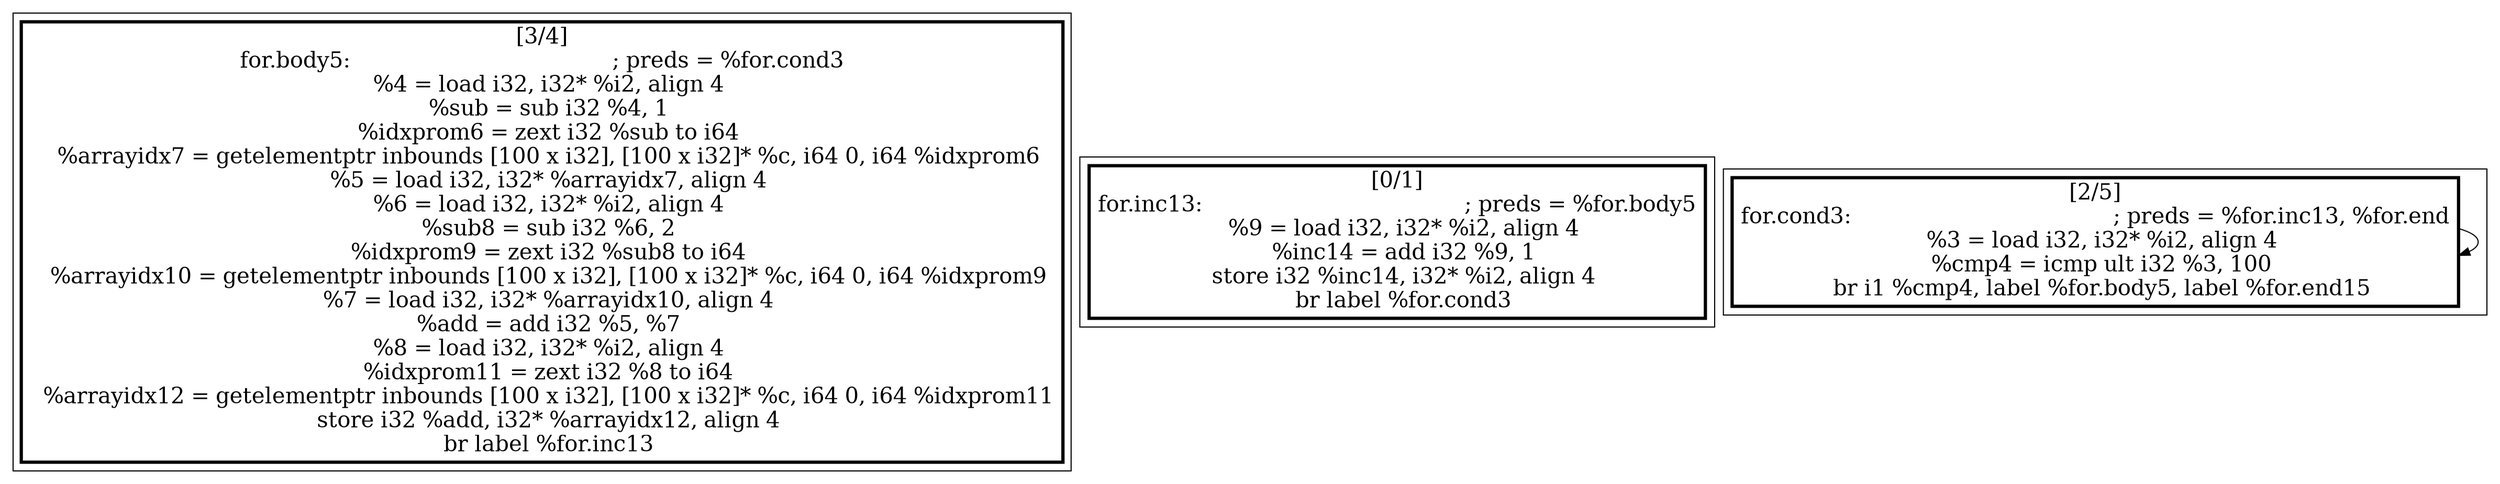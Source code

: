 
digraph G {





subgraph cluster2 {


node71 [penwidth=3.0,fontsize=20,shape=rectangle,label="[3/4]
for.body5:                                        ; preds = %for.cond3
  %4 = load i32, i32* %i2, align 4
  %sub = sub i32 %4, 1
  %idxprom6 = zext i32 %sub to i64
  %arrayidx7 = getelementptr inbounds [100 x i32], [100 x i32]* %c, i64 0, i64 %idxprom6
  %5 = load i32, i32* %arrayidx7, align 4
  %6 = load i32, i32* %i2, align 4
  %sub8 = sub i32 %6, 2
  %idxprom9 = zext i32 %sub8 to i64
  %arrayidx10 = getelementptr inbounds [100 x i32], [100 x i32]* %c, i64 0, i64 %idxprom9
  %7 = load i32, i32* %arrayidx10, align 4
  %add = add i32 %5, %7
  %8 = load i32, i32* %i2, align 4
  %idxprom11 = zext i32 %8 to i64
  %arrayidx12 = getelementptr inbounds [100 x i32], [100 x i32]* %c, i64 0, i64 %idxprom11
  store i32 %add, i32* %arrayidx12, align 4
  br label %for.inc13
" ]



}

subgraph cluster0 {


node69 [penwidth=3.0,fontsize=20,shape=rectangle,label="[0/1]
for.inc13:                                        ; preds = %for.body5
  %9 = load i32, i32* %i2, align 4
  %inc14 = add i32 %9, 1
  store i32 %inc14, i32* %i2, align 4
  br label %for.cond3
" ]



}

subgraph cluster1 {


node70 [penwidth=3.0,fontsize=20,shape=rectangle,label="[2/5]
for.cond3:                                        ; preds = %for.inc13, %for.end
  %3 = load i32, i32* %i2, align 4
  %cmp4 = icmp ult i32 %3, 100
  br i1 %cmp4, label %for.body5, label %for.end15
" ]

node70->node70 [ ]


}

}
